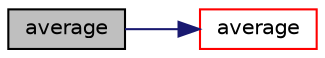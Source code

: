 digraph "average"
{
  bgcolor="transparent";
  edge [fontname="Helvetica",fontsize="10",labelfontname="Helvetica",labelfontsize="10"];
  node [fontname="Helvetica",fontsize="10",shape=record];
  rankdir="LR";
  Node391 [label="average",height=0.2,width=0.4,color="black", fillcolor="grey75", style="filled", fontcolor="black"];
  Node391 -> Node392 [color="midnightblue",fontsize="10",style="solid",fontname="Helvetica"];
  Node392 [label="average",height=0.2,width=0.4,color="red",URL="$a21861.html#a081533edd829853720cd0cbb61c5d49f",tooltip="Area-weighted average a surfaceField creating a volField. "];
}
